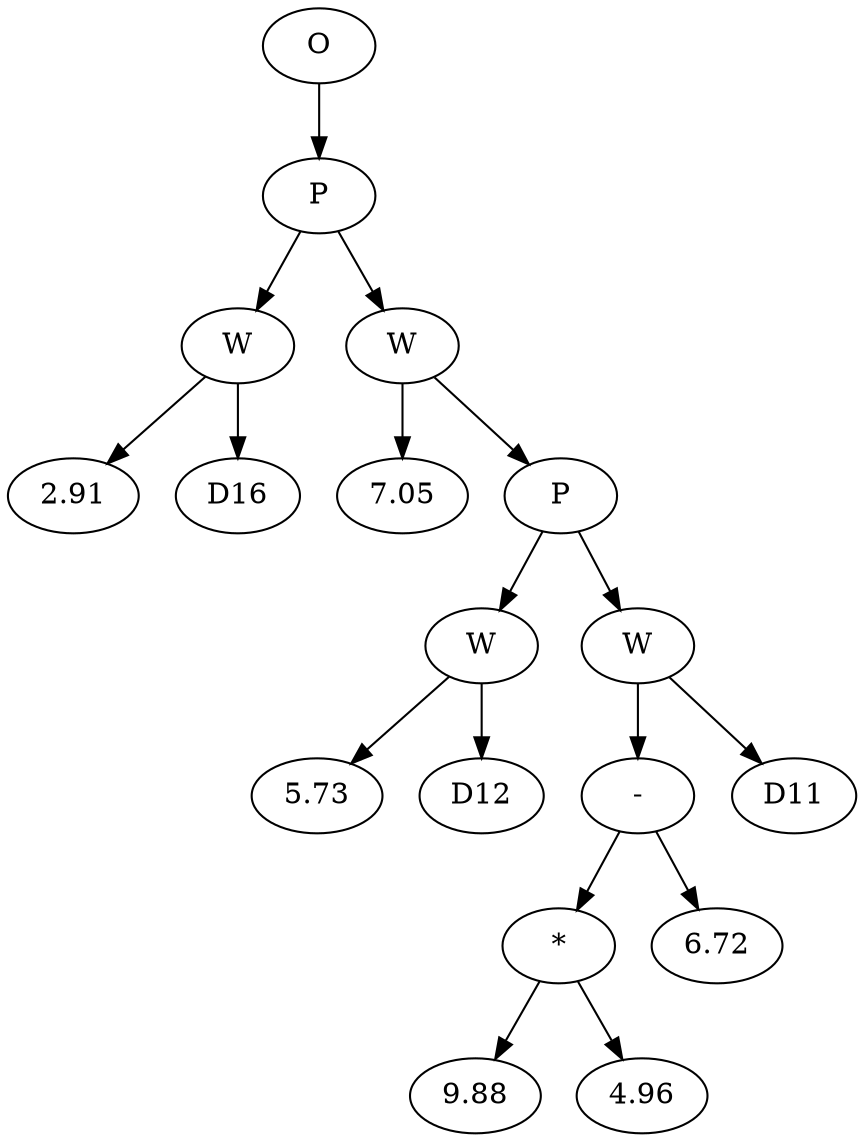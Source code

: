 // Tree
digraph {
	2827693 [label=O]
	2827694 [label=P]
	2827693 -> 2827694
	2827695 [label=W]
	2827694 -> 2827695
	2827696 [label=2.91]
	2827695 -> 2827696
	2827697 [label=D16]
	2827695 -> 2827697
	2827698 [label=W]
	2827694 -> 2827698
	2827699 [label=7.05]
	2827698 -> 2827699
	2827700 [label=P]
	2827698 -> 2827700
	2827701 [label=W]
	2827700 -> 2827701
	2827702 [label=5.73]
	2827701 -> 2827702
	2827703 [label=D12]
	2827701 -> 2827703
	2827704 [label=W]
	2827700 -> 2827704
	2827705 [label="-"]
	2827704 -> 2827705
	2827706 [label="*"]
	2827705 -> 2827706
	2827707 [label=9.88]
	2827706 -> 2827707
	2827708 [label=4.96]
	2827706 -> 2827708
	2827709 [label=6.72]
	2827705 -> 2827709
	2827710 [label=D11]
	2827704 -> 2827710
}
